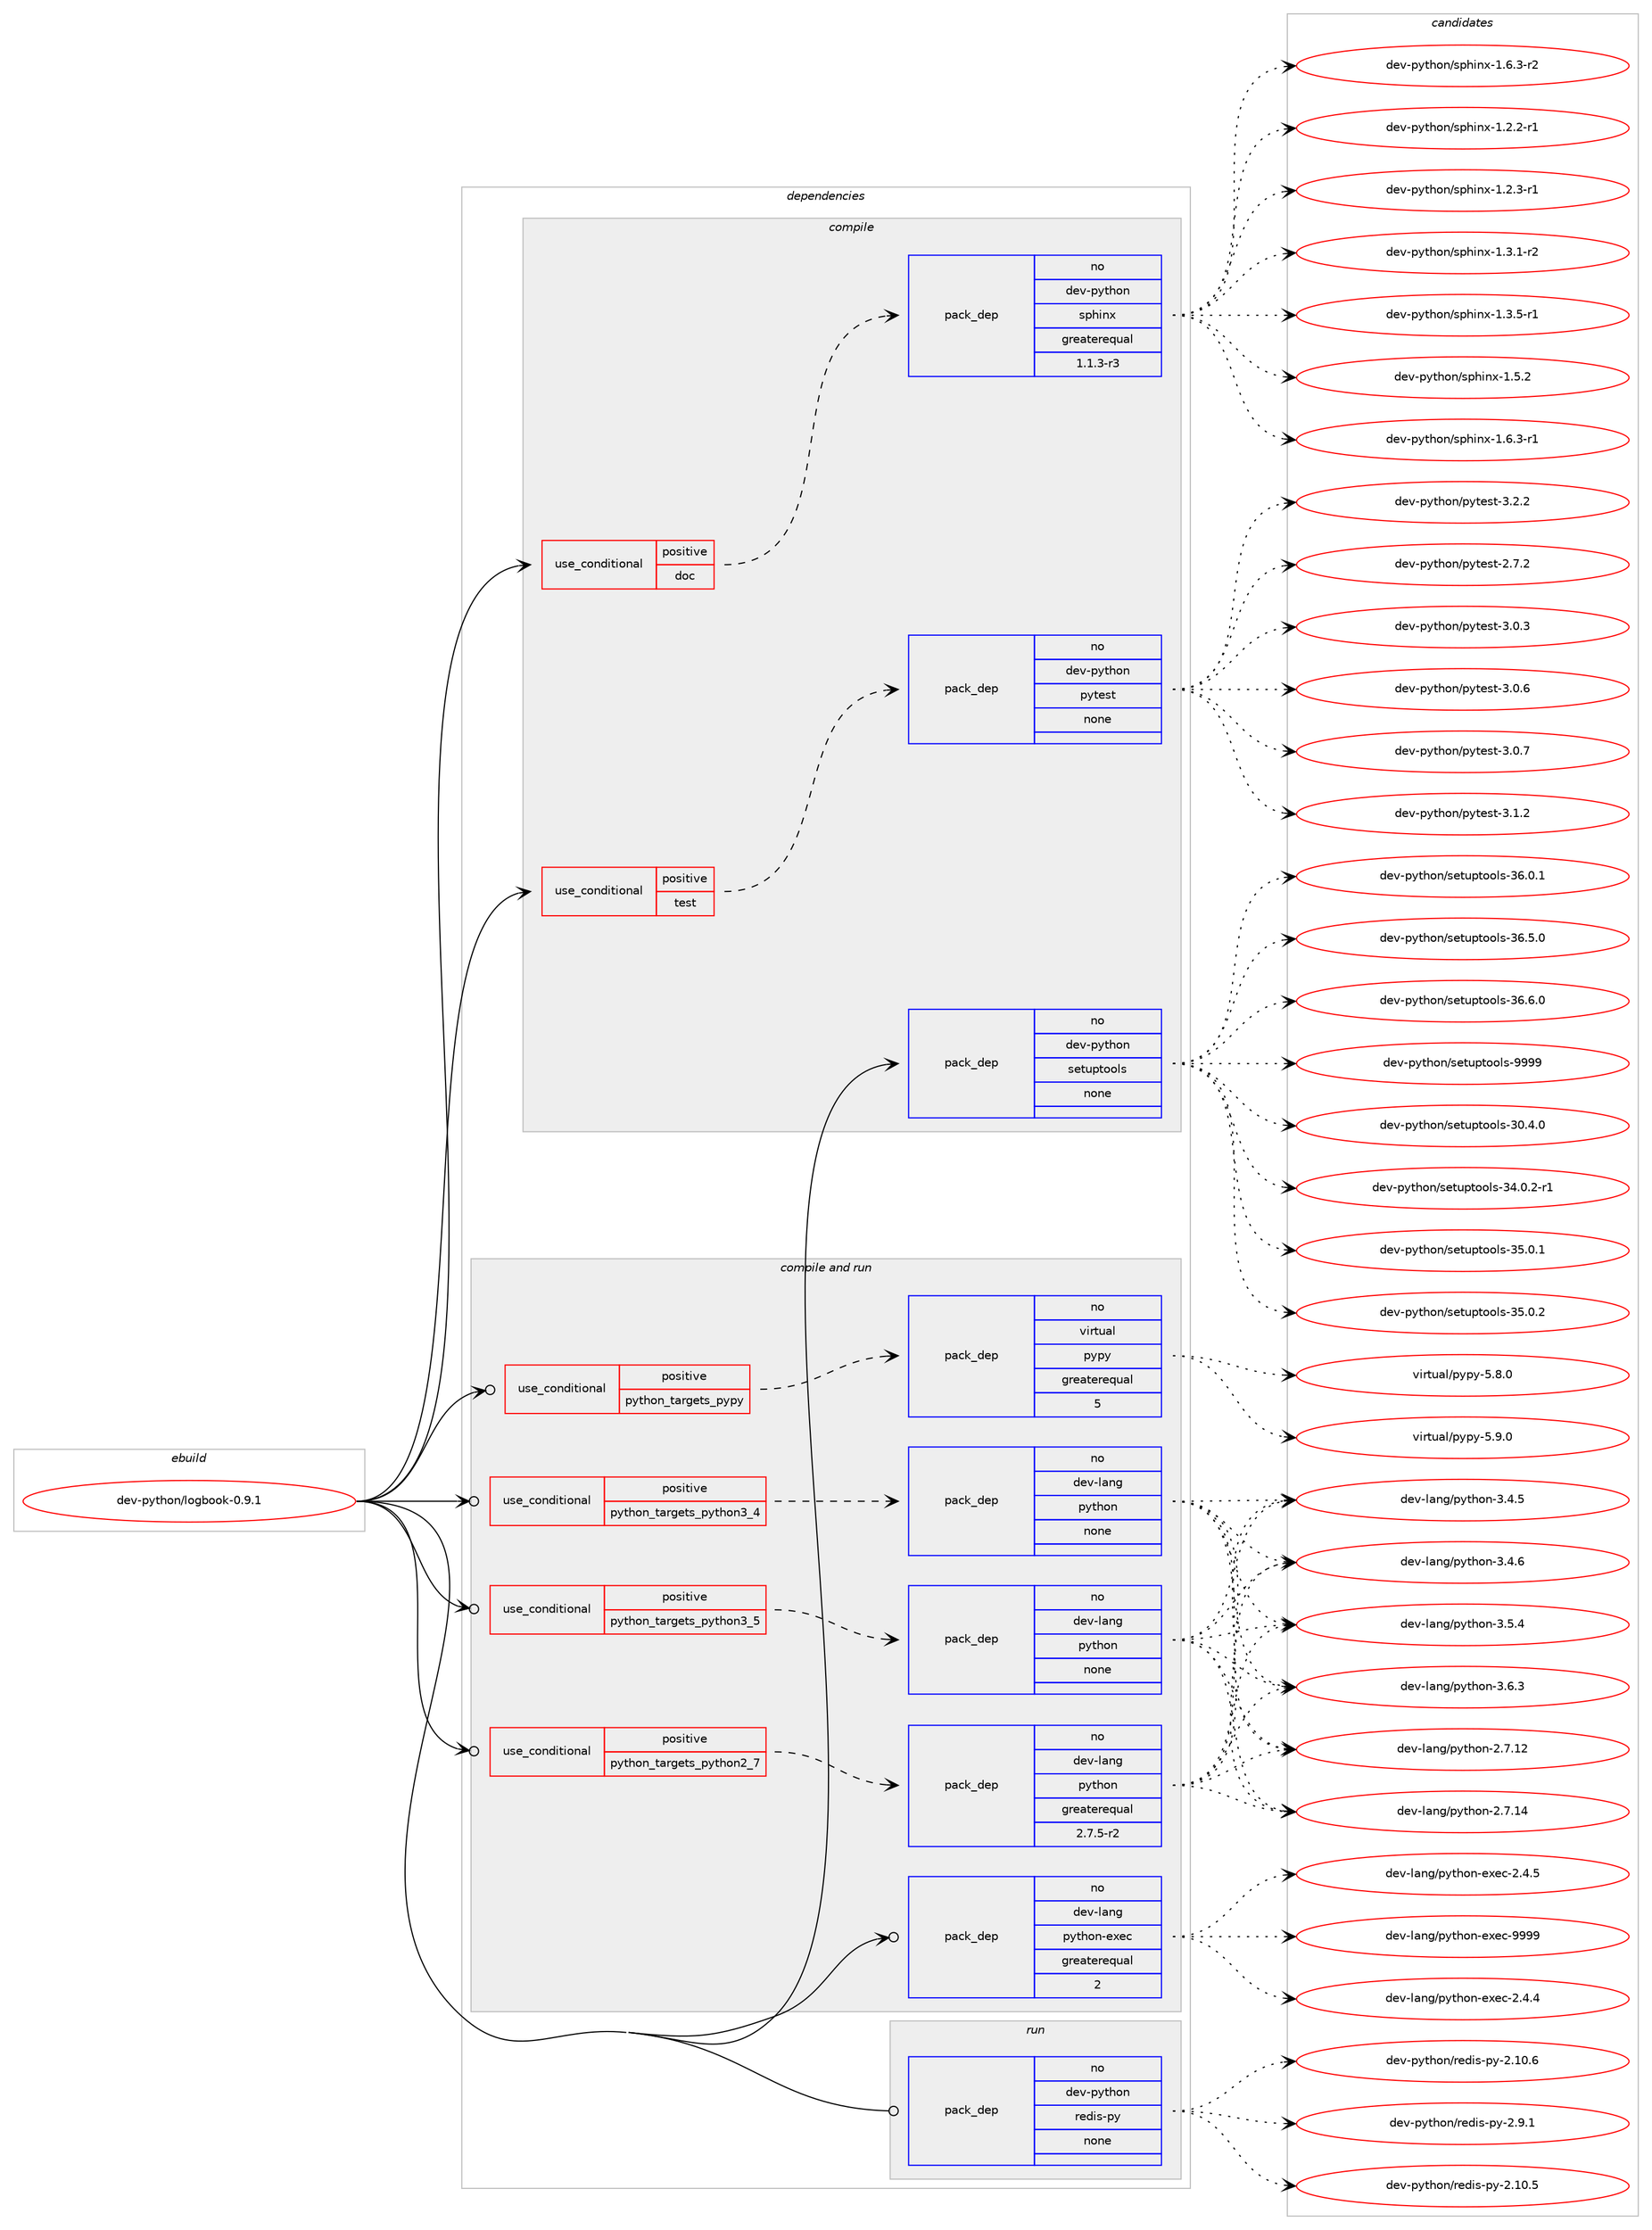 digraph prolog {

# *************
# Graph options
# *************

newrank=true;
concentrate=true;
compound=true;
graph [rankdir=LR,fontname=Helvetica,fontsize=10,ranksep=1.5];#, ranksep=2.5, nodesep=0.2];
edge  [arrowhead=vee];
node  [fontname=Helvetica,fontsize=10];

# **********
# The ebuild
# **********

subgraph cluster_leftcol {
color=gray;
rank=same;
label=<<i>ebuild</i>>;
id [label="dev-python/logbook-0.9.1", color=red, width=4, href="../dev-python/logbook-0.9.1.svg"];
}

# ****************
# The dependencies
# ****************

subgraph cluster_midcol {
color=gray;
label=<<i>dependencies</i>>;
subgraph cluster_compile {
fillcolor="#eeeeee";
style=filled;
label=<<i>compile</i>>;
subgraph cond35060 {
dependency164843 [label=<<TABLE BORDER="0" CELLBORDER="1" CELLSPACING="0" CELLPADDING="4"><TR><TD ROWSPAN="3" CELLPADDING="10">use_conditional</TD></TR><TR><TD>positive</TD></TR><TR><TD>doc</TD></TR></TABLE>>, shape=none, color=red];
subgraph pack125930 {
dependency164844 [label=<<TABLE BORDER="0" CELLBORDER="1" CELLSPACING="0" CELLPADDING="4" WIDTH="220"><TR><TD ROWSPAN="6" CELLPADDING="30">pack_dep</TD></TR><TR><TD WIDTH="110">no</TD></TR><TR><TD>dev-python</TD></TR><TR><TD>sphinx</TD></TR><TR><TD>greaterequal</TD></TR><TR><TD>1.1.3-r3</TD></TR></TABLE>>, shape=none, color=blue];
}
dependency164843:e -> dependency164844:w [weight=20,style="dashed",arrowhead="vee"];
}
id:e -> dependency164843:w [weight=20,style="solid",arrowhead="vee"];
subgraph cond35061 {
dependency164845 [label=<<TABLE BORDER="0" CELLBORDER="1" CELLSPACING="0" CELLPADDING="4"><TR><TD ROWSPAN="3" CELLPADDING="10">use_conditional</TD></TR><TR><TD>positive</TD></TR><TR><TD>test</TD></TR></TABLE>>, shape=none, color=red];
subgraph pack125931 {
dependency164846 [label=<<TABLE BORDER="0" CELLBORDER="1" CELLSPACING="0" CELLPADDING="4" WIDTH="220"><TR><TD ROWSPAN="6" CELLPADDING="30">pack_dep</TD></TR><TR><TD WIDTH="110">no</TD></TR><TR><TD>dev-python</TD></TR><TR><TD>pytest</TD></TR><TR><TD>none</TD></TR><TR><TD></TD></TR></TABLE>>, shape=none, color=blue];
}
dependency164845:e -> dependency164846:w [weight=20,style="dashed",arrowhead="vee"];
}
id:e -> dependency164845:w [weight=20,style="solid",arrowhead="vee"];
subgraph pack125932 {
dependency164847 [label=<<TABLE BORDER="0" CELLBORDER="1" CELLSPACING="0" CELLPADDING="4" WIDTH="220"><TR><TD ROWSPAN="6" CELLPADDING="30">pack_dep</TD></TR><TR><TD WIDTH="110">no</TD></TR><TR><TD>dev-python</TD></TR><TR><TD>setuptools</TD></TR><TR><TD>none</TD></TR><TR><TD></TD></TR></TABLE>>, shape=none, color=blue];
}
id:e -> dependency164847:w [weight=20,style="solid",arrowhead="vee"];
}
subgraph cluster_compileandrun {
fillcolor="#eeeeee";
style=filled;
label=<<i>compile and run</i>>;
subgraph cond35062 {
dependency164848 [label=<<TABLE BORDER="0" CELLBORDER="1" CELLSPACING="0" CELLPADDING="4"><TR><TD ROWSPAN="3" CELLPADDING="10">use_conditional</TD></TR><TR><TD>positive</TD></TR><TR><TD>python_targets_pypy</TD></TR></TABLE>>, shape=none, color=red];
subgraph pack125933 {
dependency164849 [label=<<TABLE BORDER="0" CELLBORDER="1" CELLSPACING="0" CELLPADDING="4" WIDTH="220"><TR><TD ROWSPAN="6" CELLPADDING="30">pack_dep</TD></TR><TR><TD WIDTH="110">no</TD></TR><TR><TD>virtual</TD></TR><TR><TD>pypy</TD></TR><TR><TD>greaterequal</TD></TR><TR><TD>5</TD></TR></TABLE>>, shape=none, color=blue];
}
dependency164848:e -> dependency164849:w [weight=20,style="dashed",arrowhead="vee"];
}
id:e -> dependency164848:w [weight=20,style="solid",arrowhead="odotvee"];
subgraph cond35063 {
dependency164850 [label=<<TABLE BORDER="0" CELLBORDER="1" CELLSPACING="0" CELLPADDING="4"><TR><TD ROWSPAN="3" CELLPADDING="10">use_conditional</TD></TR><TR><TD>positive</TD></TR><TR><TD>python_targets_python2_7</TD></TR></TABLE>>, shape=none, color=red];
subgraph pack125934 {
dependency164851 [label=<<TABLE BORDER="0" CELLBORDER="1" CELLSPACING="0" CELLPADDING="4" WIDTH="220"><TR><TD ROWSPAN="6" CELLPADDING="30">pack_dep</TD></TR><TR><TD WIDTH="110">no</TD></TR><TR><TD>dev-lang</TD></TR><TR><TD>python</TD></TR><TR><TD>greaterequal</TD></TR><TR><TD>2.7.5-r2</TD></TR></TABLE>>, shape=none, color=blue];
}
dependency164850:e -> dependency164851:w [weight=20,style="dashed",arrowhead="vee"];
}
id:e -> dependency164850:w [weight=20,style="solid",arrowhead="odotvee"];
subgraph cond35064 {
dependency164852 [label=<<TABLE BORDER="0" CELLBORDER="1" CELLSPACING="0" CELLPADDING="4"><TR><TD ROWSPAN="3" CELLPADDING="10">use_conditional</TD></TR><TR><TD>positive</TD></TR><TR><TD>python_targets_python3_4</TD></TR></TABLE>>, shape=none, color=red];
subgraph pack125935 {
dependency164853 [label=<<TABLE BORDER="0" CELLBORDER="1" CELLSPACING="0" CELLPADDING="4" WIDTH="220"><TR><TD ROWSPAN="6" CELLPADDING="30">pack_dep</TD></TR><TR><TD WIDTH="110">no</TD></TR><TR><TD>dev-lang</TD></TR><TR><TD>python</TD></TR><TR><TD>none</TD></TR><TR><TD></TD></TR></TABLE>>, shape=none, color=blue];
}
dependency164852:e -> dependency164853:w [weight=20,style="dashed",arrowhead="vee"];
}
id:e -> dependency164852:w [weight=20,style="solid",arrowhead="odotvee"];
subgraph cond35065 {
dependency164854 [label=<<TABLE BORDER="0" CELLBORDER="1" CELLSPACING="0" CELLPADDING="4"><TR><TD ROWSPAN="3" CELLPADDING="10">use_conditional</TD></TR><TR><TD>positive</TD></TR><TR><TD>python_targets_python3_5</TD></TR></TABLE>>, shape=none, color=red];
subgraph pack125936 {
dependency164855 [label=<<TABLE BORDER="0" CELLBORDER="1" CELLSPACING="0" CELLPADDING="4" WIDTH="220"><TR><TD ROWSPAN="6" CELLPADDING="30">pack_dep</TD></TR><TR><TD WIDTH="110">no</TD></TR><TR><TD>dev-lang</TD></TR><TR><TD>python</TD></TR><TR><TD>none</TD></TR><TR><TD></TD></TR></TABLE>>, shape=none, color=blue];
}
dependency164854:e -> dependency164855:w [weight=20,style="dashed",arrowhead="vee"];
}
id:e -> dependency164854:w [weight=20,style="solid",arrowhead="odotvee"];
subgraph pack125937 {
dependency164856 [label=<<TABLE BORDER="0" CELLBORDER="1" CELLSPACING="0" CELLPADDING="4" WIDTH="220"><TR><TD ROWSPAN="6" CELLPADDING="30">pack_dep</TD></TR><TR><TD WIDTH="110">no</TD></TR><TR><TD>dev-lang</TD></TR><TR><TD>python-exec</TD></TR><TR><TD>greaterequal</TD></TR><TR><TD>2</TD></TR></TABLE>>, shape=none, color=blue];
}
id:e -> dependency164856:w [weight=20,style="solid",arrowhead="odotvee"];
}
subgraph cluster_run {
fillcolor="#eeeeee";
style=filled;
label=<<i>run</i>>;
subgraph pack125938 {
dependency164857 [label=<<TABLE BORDER="0" CELLBORDER="1" CELLSPACING="0" CELLPADDING="4" WIDTH="220"><TR><TD ROWSPAN="6" CELLPADDING="30">pack_dep</TD></TR><TR><TD WIDTH="110">no</TD></TR><TR><TD>dev-python</TD></TR><TR><TD>redis-py</TD></TR><TR><TD>none</TD></TR><TR><TD></TD></TR></TABLE>>, shape=none, color=blue];
}
id:e -> dependency164857:w [weight=20,style="solid",arrowhead="odot"];
}
}

# **************
# The candidates
# **************

subgraph cluster_choices {
rank=same;
color=gray;
label=<<i>candidates</i>>;

subgraph choice125930 {
color=black;
nodesep=1;
choice10010111845112121116104111110471151121041051101204549465046504511449 [label="dev-python/sphinx-1.2.2-r1", color=red, width=4,href="../dev-python/sphinx-1.2.2-r1.svg"];
choice10010111845112121116104111110471151121041051101204549465046514511449 [label="dev-python/sphinx-1.2.3-r1", color=red, width=4,href="../dev-python/sphinx-1.2.3-r1.svg"];
choice10010111845112121116104111110471151121041051101204549465146494511450 [label="dev-python/sphinx-1.3.1-r2", color=red, width=4,href="../dev-python/sphinx-1.3.1-r2.svg"];
choice10010111845112121116104111110471151121041051101204549465146534511449 [label="dev-python/sphinx-1.3.5-r1", color=red, width=4,href="../dev-python/sphinx-1.3.5-r1.svg"];
choice1001011184511212111610411111047115112104105110120454946534650 [label="dev-python/sphinx-1.5.2", color=red, width=4,href="../dev-python/sphinx-1.5.2.svg"];
choice10010111845112121116104111110471151121041051101204549465446514511449 [label="dev-python/sphinx-1.6.3-r1", color=red, width=4,href="../dev-python/sphinx-1.6.3-r1.svg"];
choice10010111845112121116104111110471151121041051101204549465446514511450 [label="dev-python/sphinx-1.6.3-r2", color=red, width=4,href="../dev-python/sphinx-1.6.3-r2.svg"];
dependency164844:e -> choice10010111845112121116104111110471151121041051101204549465046504511449:w [style=dotted,weight="100"];
dependency164844:e -> choice10010111845112121116104111110471151121041051101204549465046514511449:w [style=dotted,weight="100"];
dependency164844:e -> choice10010111845112121116104111110471151121041051101204549465146494511450:w [style=dotted,weight="100"];
dependency164844:e -> choice10010111845112121116104111110471151121041051101204549465146534511449:w [style=dotted,weight="100"];
dependency164844:e -> choice1001011184511212111610411111047115112104105110120454946534650:w [style=dotted,weight="100"];
dependency164844:e -> choice10010111845112121116104111110471151121041051101204549465446514511449:w [style=dotted,weight="100"];
dependency164844:e -> choice10010111845112121116104111110471151121041051101204549465446514511450:w [style=dotted,weight="100"];
}
subgraph choice125931 {
color=black;
nodesep=1;
choice1001011184511212111610411111047112121116101115116455046554650 [label="dev-python/pytest-2.7.2", color=red, width=4,href="../dev-python/pytest-2.7.2.svg"];
choice1001011184511212111610411111047112121116101115116455146484651 [label="dev-python/pytest-3.0.3", color=red, width=4,href="../dev-python/pytest-3.0.3.svg"];
choice1001011184511212111610411111047112121116101115116455146484654 [label="dev-python/pytest-3.0.6", color=red, width=4,href="../dev-python/pytest-3.0.6.svg"];
choice1001011184511212111610411111047112121116101115116455146484655 [label="dev-python/pytest-3.0.7", color=red, width=4,href="../dev-python/pytest-3.0.7.svg"];
choice1001011184511212111610411111047112121116101115116455146494650 [label="dev-python/pytest-3.1.2", color=red, width=4,href="../dev-python/pytest-3.1.2.svg"];
choice1001011184511212111610411111047112121116101115116455146504650 [label="dev-python/pytest-3.2.2", color=red, width=4,href="../dev-python/pytest-3.2.2.svg"];
dependency164846:e -> choice1001011184511212111610411111047112121116101115116455046554650:w [style=dotted,weight="100"];
dependency164846:e -> choice1001011184511212111610411111047112121116101115116455146484651:w [style=dotted,weight="100"];
dependency164846:e -> choice1001011184511212111610411111047112121116101115116455146484654:w [style=dotted,weight="100"];
dependency164846:e -> choice1001011184511212111610411111047112121116101115116455146484655:w [style=dotted,weight="100"];
dependency164846:e -> choice1001011184511212111610411111047112121116101115116455146494650:w [style=dotted,weight="100"];
dependency164846:e -> choice1001011184511212111610411111047112121116101115116455146504650:w [style=dotted,weight="100"];
}
subgraph choice125932 {
color=black;
nodesep=1;
choice100101118451121211161041111104711510111611711211611111110811545514846524648 [label="dev-python/setuptools-30.4.0", color=red, width=4,href="../dev-python/setuptools-30.4.0.svg"];
choice1001011184511212111610411111047115101116117112116111111108115455152464846504511449 [label="dev-python/setuptools-34.0.2-r1", color=red, width=4,href="../dev-python/setuptools-34.0.2-r1.svg"];
choice100101118451121211161041111104711510111611711211611111110811545515346484649 [label="dev-python/setuptools-35.0.1", color=red, width=4,href="../dev-python/setuptools-35.0.1.svg"];
choice100101118451121211161041111104711510111611711211611111110811545515346484650 [label="dev-python/setuptools-35.0.2", color=red, width=4,href="../dev-python/setuptools-35.0.2.svg"];
choice100101118451121211161041111104711510111611711211611111110811545515446484649 [label="dev-python/setuptools-36.0.1", color=red, width=4,href="../dev-python/setuptools-36.0.1.svg"];
choice100101118451121211161041111104711510111611711211611111110811545515446534648 [label="dev-python/setuptools-36.5.0", color=red, width=4,href="../dev-python/setuptools-36.5.0.svg"];
choice100101118451121211161041111104711510111611711211611111110811545515446544648 [label="dev-python/setuptools-36.6.0", color=red, width=4,href="../dev-python/setuptools-36.6.0.svg"];
choice10010111845112121116104111110471151011161171121161111111081154557575757 [label="dev-python/setuptools-9999", color=red, width=4,href="../dev-python/setuptools-9999.svg"];
dependency164847:e -> choice100101118451121211161041111104711510111611711211611111110811545514846524648:w [style=dotted,weight="100"];
dependency164847:e -> choice1001011184511212111610411111047115101116117112116111111108115455152464846504511449:w [style=dotted,weight="100"];
dependency164847:e -> choice100101118451121211161041111104711510111611711211611111110811545515346484649:w [style=dotted,weight="100"];
dependency164847:e -> choice100101118451121211161041111104711510111611711211611111110811545515346484650:w [style=dotted,weight="100"];
dependency164847:e -> choice100101118451121211161041111104711510111611711211611111110811545515446484649:w [style=dotted,weight="100"];
dependency164847:e -> choice100101118451121211161041111104711510111611711211611111110811545515446534648:w [style=dotted,weight="100"];
dependency164847:e -> choice100101118451121211161041111104711510111611711211611111110811545515446544648:w [style=dotted,weight="100"];
dependency164847:e -> choice10010111845112121116104111110471151011161171121161111111081154557575757:w [style=dotted,weight="100"];
}
subgraph choice125933 {
color=black;
nodesep=1;
choice1181051141161179710847112121112121455346564648 [label="virtual/pypy-5.8.0", color=red, width=4,href="../virtual/pypy-5.8.0.svg"];
choice1181051141161179710847112121112121455346574648 [label="virtual/pypy-5.9.0", color=red, width=4,href="../virtual/pypy-5.9.0.svg"];
dependency164849:e -> choice1181051141161179710847112121112121455346564648:w [style=dotted,weight="100"];
dependency164849:e -> choice1181051141161179710847112121112121455346574648:w [style=dotted,weight="100"];
}
subgraph choice125934 {
color=black;
nodesep=1;
choice10010111845108971101034711212111610411111045504655464950 [label="dev-lang/python-2.7.12", color=red, width=4,href="../dev-lang/python-2.7.12.svg"];
choice10010111845108971101034711212111610411111045504655464952 [label="dev-lang/python-2.7.14", color=red, width=4,href="../dev-lang/python-2.7.14.svg"];
choice100101118451089711010347112121116104111110455146524653 [label="dev-lang/python-3.4.5", color=red, width=4,href="../dev-lang/python-3.4.5.svg"];
choice100101118451089711010347112121116104111110455146524654 [label="dev-lang/python-3.4.6", color=red, width=4,href="../dev-lang/python-3.4.6.svg"];
choice100101118451089711010347112121116104111110455146534652 [label="dev-lang/python-3.5.4", color=red, width=4,href="../dev-lang/python-3.5.4.svg"];
choice100101118451089711010347112121116104111110455146544651 [label="dev-lang/python-3.6.3", color=red, width=4,href="../dev-lang/python-3.6.3.svg"];
dependency164851:e -> choice10010111845108971101034711212111610411111045504655464950:w [style=dotted,weight="100"];
dependency164851:e -> choice10010111845108971101034711212111610411111045504655464952:w [style=dotted,weight="100"];
dependency164851:e -> choice100101118451089711010347112121116104111110455146524653:w [style=dotted,weight="100"];
dependency164851:e -> choice100101118451089711010347112121116104111110455146524654:w [style=dotted,weight="100"];
dependency164851:e -> choice100101118451089711010347112121116104111110455146534652:w [style=dotted,weight="100"];
dependency164851:e -> choice100101118451089711010347112121116104111110455146544651:w [style=dotted,weight="100"];
}
subgraph choice125935 {
color=black;
nodesep=1;
choice10010111845108971101034711212111610411111045504655464950 [label="dev-lang/python-2.7.12", color=red, width=4,href="../dev-lang/python-2.7.12.svg"];
choice10010111845108971101034711212111610411111045504655464952 [label="dev-lang/python-2.7.14", color=red, width=4,href="../dev-lang/python-2.7.14.svg"];
choice100101118451089711010347112121116104111110455146524653 [label="dev-lang/python-3.4.5", color=red, width=4,href="../dev-lang/python-3.4.5.svg"];
choice100101118451089711010347112121116104111110455146524654 [label="dev-lang/python-3.4.6", color=red, width=4,href="../dev-lang/python-3.4.6.svg"];
choice100101118451089711010347112121116104111110455146534652 [label="dev-lang/python-3.5.4", color=red, width=4,href="../dev-lang/python-3.5.4.svg"];
choice100101118451089711010347112121116104111110455146544651 [label="dev-lang/python-3.6.3", color=red, width=4,href="../dev-lang/python-3.6.3.svg"];
dependency164853:e -> choice10010111845108971101034711212111610411111045504655464950:w [style=dotted,weight="100"];
dependency164853:e -> choice10010111845108971101034711212111610411111045504655464952:w [style=dotted,weight="100"];
dependency164853:e -> choice100101118451089711010347112121116104111110455146524653:w [style=dotted,weight="100"];
dependency164853:e -> choice100101118451089711010347112121116104111110455146524654:w [style=dotted,weight="100"];
dependency164853:e -> choice100101118451089711010347112121116104111110455146534652:w [style=dotted,weight="100"];
dependency164853:e -> choice100101118451089711010347112121116104111110455146544651:w [style=dotted,weight="100"];
}
subgraph choice125936 {
color=black;
nodesep=1;
choice10010111845108971101034711212111610411111045504655464950 [label="dev-lang/python-2.7.12", color=red, width=4,href="../dev-lang/python-2.7.12.svg"];
choice10010111845108971101034711212111610411111045504655464952 [label="dev-lang/python-2.7.14", color=red, width=4,href="../dev-lang/python-2.7.14.svg"];
choice100101118451089711010347112121116104111110455146524653 [label="dev-lang/python-3.4.5", color=red, width=4,href="../dev-lang/python-3.4.5.svg"];
choice100101118451089711010347112121116104111110455146524654 [label="dev-lang/python-3.4.6", color=red, width=4,href="../dev-lang/python-3.4.6.svg"];
choice100101118451089711010347112121116104111110455146534652 [label="dev-lang/python-3.5.4", color=red, width=4,href="../dev-lang/python-3.5.4.svg"];
choice100101118451089711010347112121116104111110455146544651 [label="dev-lang/python-3.6.3", color=red, width=4,href="../dev-lang/python-3.6.3.svg"];
dependency164855:e -> choice10010111845108971101034711212111610411111045504655464950:w [style=dotted,weight="100"];
dependency164855:e -> choice10010111845108971101034711212111610411111045504655464952:w [style=dotted,weight="100"];
dependency164855:e -> choice100101118451089711010347112121116104111110455146524653:w [style=dotted,weight="100"];
dependency164855:e -> choice100101118451089711010347112121116104111110455146524654:w [style=dotted,weight="100"];
dependency164855:e -> choice100101118451089711010347112121116104111110455146534652:w [style=dotted,weight="100"];
dependency164855:e -> choice100101118451089711010347112121116104111110455146544651:w [style=dotted,weight="100"];
}
subgraph choice125937 {
color=black;
nodesep=1;
choice1001011184510897110103471121211161041111104510112010199455046524652 [label="dev-lang/python-exec-2.4.4", color=red, width=4,href="../dev-lang/python-exec-2.4.4.svg"];
choice1001011184510897110103471121211161041111104510112010199455046524653 [label="dev-lang/python-exec-2.4.5", color=red, width=4,href="../dev-lang/python-exec-2.4.5.svg"];
choice10010111845108971101034711212111610411111045101120101994557575757 [label="dev-lang/python-exec-9999", color=red, width=4,href="../dev-lang/python-exec-9999.svg"];
dependency164856:e -> choice1001011184510897110103471121211161041111104510112010199455046524652:w [style=dotted,weight="100"];
dependency164856:e -> choice1001011184510897110103471121211161041111104510112010199455046524653:w [style=dotted,weight="100"];
dependency164856:e -> choice10010111845108971101034711212111610411111045101120101994557575757:w [style=dotted,weight="100"];
}
subgraph choice125938 {
color=black;
nodesep=1;
choice10010111845112121116104111110471141011001051154511212145504649484653 [label="dev-python/redis-py-2.10.5", color=red, width=4,href="../dev-python/redis-py-2.10.5.svg"];
choice10010111845112121116104111110471141011001051154511212145504649484654 [label="dev-python/redis-py-2.10.6", color=red, width=4,href="../dev-python/redis-py-2.10.6.svg"];
choice100101118451121211161041111104711410110010511545112121455046574649 [label="dev-python/redis-py-2.9.1", color=red, width=4,href="../dev-python/redis-py-2.9.1.svg"];
dependency164857:e -> choice10010111845112121116104111110471141011001051154511212145504649484653:w [style=dotted,weight="100"];
dependency164857:e -> choice10010111845112121116104111110471141011001051154511212145504649484654:w [style=dotted,weight="100"];
dependency164857:e -> choice100101118451121211161041111104711410110010511545112121455046574649:w [style=dotted,weight="100"];
}
}

}
